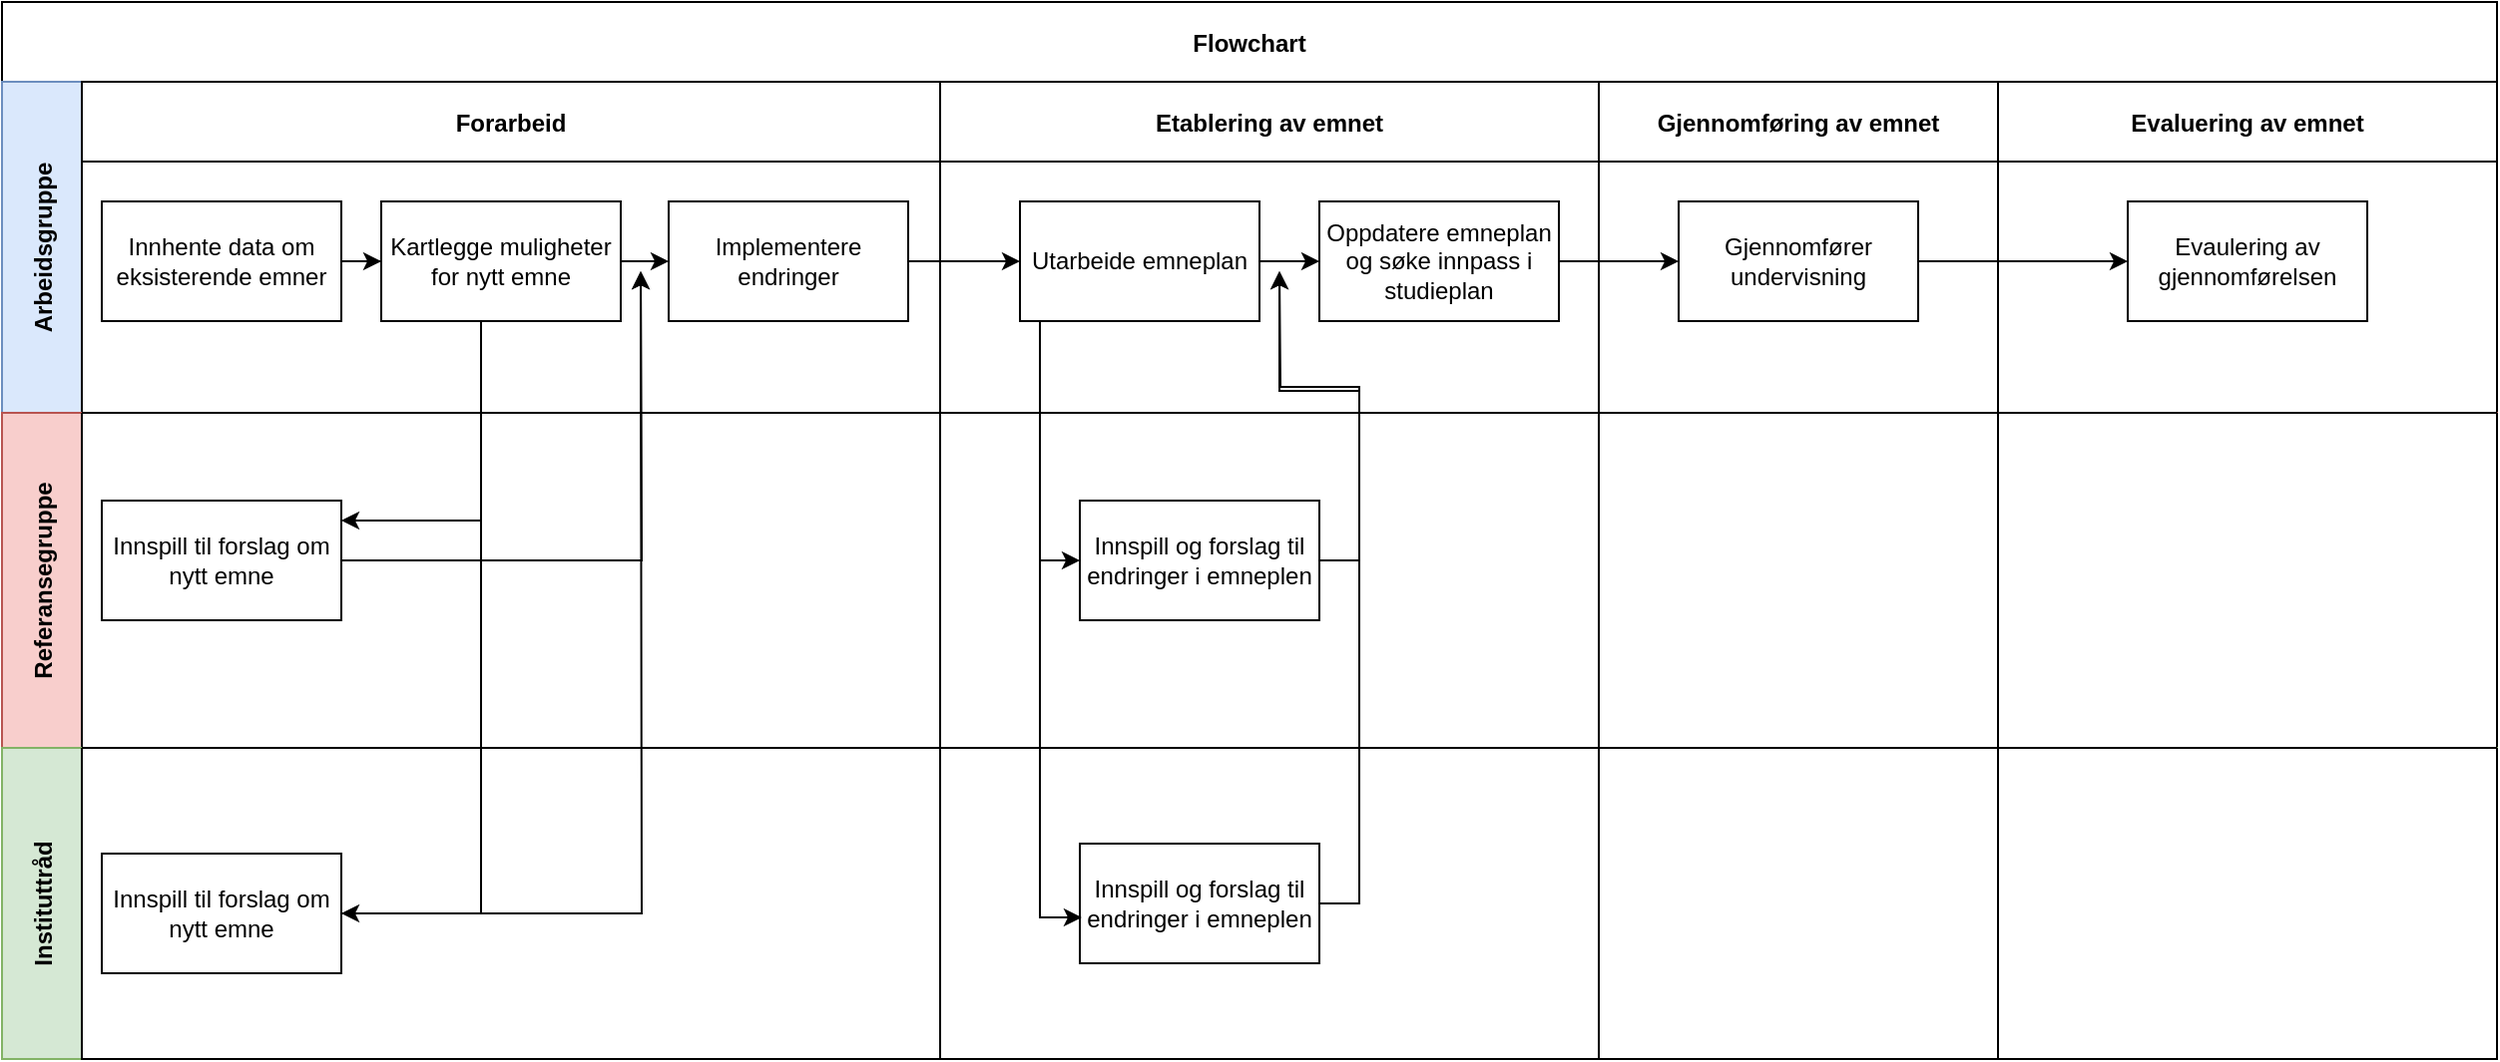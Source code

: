 <mxfile version="14.9.3" type="github">
  <diagram id="VqdJjphPVSq2Udl7x3P3" name="Page-1">
    <mxGraphModel dx="1422" dy="762" grid="1" gridSize="10" guides="1" tooltips="1" connect="1" arrows="1" fold="1" page="1" pageScale="1" pageWidth="827" pageHeight="1169" math="0" shadow="0">
      <root>
        <mxCell id="0" />
        <mxCell id="1" parent="0" />
        <mxCell id="_rNKC_Dzp_AstTdINph1-44" value="Flowchart" style="shape=table;childLayout=tableLayout;rowLines=0;columnLines=0;startSize=40;collapsible=0;recursiveResize=0;expand=0;pointerEvents=0;fontStyle=1" parent="1" vertex="1">
          <mxGeometry x="80" y="55" width="1250" height="530" as="geometry" />
        </mxCell>
        <mxCell id="_rNKC_Dzp_AstTdINph1-45" value="Arbeidsgruppe" style="swimlane;horizontal=0;points=[[0,0.5],[1,0.5]];portConstraint=eastwest;startSize=40;collapsible=0;recursiveResize=0;expand=0;pointerEvents=0;fillColor=#dae8fc;strokeColor=#6c8ebf;" parent="_rNKC_Dzp_AstTdINph1-44" vertex="1">
          <mxGeometry y="40" width="1250" height="166" as="geometry" />
        </mxCell>
        <mxCell id="_rNKC_Dzp_AstTdINph1-46" value="Forarbeid" style="swimlane;connectable=0;startSize=40;collapsible=0;recursiveResize=0;expand=0;pointerEvents=0;" parent="_rNKC_Dzp_AstTdINph1-45" vertex="1">
          <mxGeometry x="40" width="430" height="166" as="geometry" />
        </mxCell>
        <mxCell id="_rNKC_Dzp_AstTdINph1-64" style="edgeStyle=orthogonalEdgeStyle;rounded=0;orthogonalLoop=1;jettySize=auto;html=1;entryX=0;entryY=0.5;entryDx=0;entryDy=0;" parent="_rNKC_Dzp_AstTdINph1-46" source="_rNKC_Dzp_AstTdINph1-60" target="_rNKC_Dzp_AstTdINph1-62" edge="1">
          <mxGeometry relative="1" as="geometry" />
        </mxCell>
        <mxCell id="_rNKC_Dzp_AstTdINph1-60" value="Innhente data om eksisterende emner" style="rounded=0;whiteSpace=wrap;html=1;" parent="_rNKC_Dzp_AstTdINph1-46" vertex="1">
          <mxGeometry x="10" y="60" width="120" height="60" as="geometry" />
        </mxCell>
        <mxCell id="F4DgGvDCZBvtidA0wW8w-1" style="edgeStyle=orthogonalEdgeStyle;rounded=0;orthogonalLoop=1;jettySize=auto;html=1;exitX=1;exitY=0.5;exitDx=0;exitDy=0;" edge="1" parent="_rNKC_Dzp_AstTdINph1-46" source="_rNKC_Dzp_AstTdINph1-62" target="-_hWJmwtXpYTukLHLi6D-7">
          <mxGeometry relative="1" as="geometry" />
        </mxCell>
        <mxCell id="_rNKC_Dzp_AstTdINph1-62" value="Kartlegge muligheter for nytt emne" style="rounded=0;whiteSpace=wrap;html=1;" parent="_rNKC_Dzp_AstTdINph1-46" vertex="1">
          <mxGeometry x="150" y="60" width="120" height="60" as="geometry" />
        </mxCell>
        <mxCell id="-_hWJmwtXpYTukLHLi6D-7" value="Implementere endringer" style="rounded=0;whiteSpace=wrap;html=1;" parent="_rNKC_Dzp_AstTdINph1-46" vertex="1">
          <mxGeometry x="294" y="60" width="120" height="60" as="geometry" />
        </mxCell>
        <mxCell id="_rNKC_Dzp_AstTdINph1-47" value="Etablering av emnet" style="swimlane;connectable=0;startSize=40;collapsible=0;recursiveResize=0;expand=0;pointerEvents=0;" parent="_rNKC_Dzp_AstTdINph1-45" vertex="1">
          <mxGeometry x="470" width="330" height="166" as="geometry" />
        </mxCell>
        <mxCell id="F4DgGvDCZBvtidA0wW8w-5" value="" style="edgeStyle=orthogonalEdgeStyle;rounded=0;orthogonalLoop=1;jettySize=auto;html=1;" edge="1" parent="_rNKC_Dzp_AstTdINph1-47" source="_rNKC_Dzp_AstTdINph1-71" target="-_hWJmwtXpYTukLHLi6D-15">
          <mxGeometry relative="1" as="geometry" />
        </mxCell>
        <mxCell id="_rNKC_Dzp_AstTdINph1-71" value="Utarbeide emneplan" style="rounded=0;whiteSpace=wrap;html=1;" parent="_rNKC_Dzp_AstTdINph1-47" vertex="1">
          <mxGeometry x="40" y="60" width="120" height="60" as="geometry" />
        </mxCell>
        <mxCell id="-_hWJmwtXpYTukLHLi6D-15" value="Oppdatere emneplan og søke innpass i studieplan" style="rounded=0;whiteSpace=wrap;html=1;" parent="_rNKC_Dzp_AstTdINph1-47" vertex="1">
          <mxGeometry x="190" y="60" width="120" height="60" as="geometry" />
        </mxCell>
        <mxCell id="_rNKC_Dzp_AstTdINph1-48" value="Gjennomføring av emnet" style="swimlane;connectable=0;startSize=40;collapsible=0;recursiveResize=0;expand=0;pointerEvents=0;" parent="_rNKC_Dzp_AstTdINph1-45" vertex="1">
          <mxGeometry x="800" width="200" height="166" as="geometry" />
        </mxCell>
        <mxCell id="_rNKC_Dzp_AstTdINph1-72" value="Gjennomfører undervisning" style="rounded=0;whiteSpace=wrap;html=1;" parent="_rNKC_Dzp_AstTdINph1-48" vertex="1">
          <mxGeometry x="40" y="60" width="120" height="60" as="geometry" />
        </mxCell>
        <mxCell id="_rNKC_Dzp_AstTdINph1-49" value="Evaluering av emnet" style="swimlane;connectable=0;startSize=40;collapsible=0;recursiveResize=0;expand=0;pointerEvents=0;" parent="_rNKC_Dzp_AstTdINph1-45" vertex="1">
          <mxGeometry x="1000" width="250" height="166" as="geometry" />
        </mxCell>
        <mxCell id="_rNKC_Dzp_AstTdINph1-73" value="Evaulering av gjennomførelsen" style="rounded=0;whiteSpace=wrap;html=1;" parent="_rNKC_Dzp_AstTdINph1-49" vertex="1">
          <mxGeometry x="65" y="60" width="120" height="60" as="geometry" />
        </mxCell>
        <mxCell id="-_hWJmwtXpYTukLHLi6D-2" style="edgeStyle=orthogonalEdgeStyle;rounded=0;orthogonalLoop=1;jettySize=auto;html=1;" parent="_rNKC_Dzp_AstTdINph1-45" source="_rNKC_Dzp_AstTdINph1-72" target="_rNKC_Dzp_AstTdINph1-73" edge="1">
          <mxGeometry relative="1" as="geometry" />
        </mxCell>
        <mxCell id="-_hWJmwtXpYTukLHLi6D-10" style="edgeStyle=orthogonalEdgeStyle;rounded=0;orthogonalLoop=1;jettySize=auto;html=1;entryX=0;entryY=0.5;entryDx=0;entryDy=0;" parent="_rNKC_Dzp_AstTdINph1-45" source="-_hWJmwtXpYTukLHLi6D-7" target="_rNKC_Dzp_AstTdINph1-71" edge="1">
          <mxGeometry relative="1" as="geometry" />
        </mxCell>
        <mxCell id="-_hWJmwtXpYTukLHLi6D-16" style="edgeStyle=orthogonalEdgeStyle;rounded=0;orthogonalLoop=1;jettySize=auto;html=1;" parent="_rNKC_Dzp_AstTdINph1-45" source="-_hWJmwtXpYTukLHLi6D-15" target="_rNKC_Dzp_AstTdINph1-72" edge="1">
          <mxGeometry relative="1" as="geometry" />
        </mxCell>
        <mxCell id="_rNKC_Dzp_AstTdINph1-50" value="Referansegruppe" style="swimlane;horizontal=0;points=[[0,0.5],[1,0.5]];portConstraint=eastwest;startSize=40;collapsible=0;recursiveResize=0;expand=0;pointerEvents=0;strokeColor=#b85450;fillColor=#F8CECC;" parent="_rNKC_Dzp_AstTdINph1-44" vertex="1">
          <mxGeometry y="206" width="1250" height="168" as="geometry" />
        </mxCell>
        <mxCell id="_rNKC_Dzp_AstTdINph1-51" value="" style="swimlane;connectable=0;startSize=0;collapsible=0;recursiveResize=0;expand=0;pointerEvents=0;gradientColor=#ffffff;fillColor=#000000;" parent="_rNKC_Dzp_AstTdINph1-50" vertex="1">
          <mxGeometry x="40" width="430" height="168" as="geometry" />
        </mxCell>
        <mxCell id="_rNKC_Dzp_AstTdINph1-65" value="Innspill til forslag om nytt emne" style="rounded=0;whiteSpace=wrap;html=1;" parent="_rNKC_Dzp_AstTdINph1-51" vertex="1">
          <mxGeometry x="10" y="44" width="120" height="60" as="geometry" />
        </mxCell>
        <mxCell id="_rNKC_Dzp_AstTdINph1-52" value="" style="swimlane;connectable=0;startSize=0;collapsible=0;recursiveResize=0;expand=0;pointerEvents=0;" parent="_rNKC_Dzp_AstTdINph1-50" vertex="1">
          <mxGeometry x="470" width="330" height="168" as="geometry" />
        </mxCell>
        <mxCell id="-_hWJmwtXpYTukLHLi6D-3" value="Innspill og forslag til endringer i emneplen" style="rounded=0;whiteSpace=wrap;html=1;" parent="_rNKC_Dzp_AstTdINph1-52" vertex="1">
          <mxGeometry x="70" y="44" width="120" height="60" as="geometry" />
        </mxCell>
        <mxCell id="_rNKC_Dzp_AstTdINph1-53" value="" style="swimlane;connectable=0;startSize=0;collapsible=0;recursiveResize=0;expand=0;pointerEvents=0;" parent="_rNKC_Dzp_AstTdINph1-50" vertex="1">
          <mxGeometry x="800" width="200" height="168" as="geometry" />
        </mxCell>
        <mxCell id="_rNKC_Dzp_AstTdINph1-54" value="" style="swimlane;connectable=0;startSize=0;collapsible=0;recursiveResize=0;expand=0;pointerEvents=0;" parent="_rNKC_Dzp_AstTdINph1-50" vertex="1">
          <mxGeometry x="1000" width="250" height="168" as="geometry" />
        </mxCell>
        <mxCell id="_rNKC_Dzp_AstTdINph1-55" value="Instituttråd" style="swimlane;horizontal=0;points=[[0,0.5],[1,0.5]];portConstraint=eastwest;startSize=40;collapsible=0;recursiveResize=0;expand=0;pointerEvents=0;fillColor=#d5e8d4;strokeColor=#82b366;" parent="_rNKC_Dzp_AstTdINph1-44" vertex="1">
          <mxGeometry y="374" width="1250" height="156" as="geometry" />
        </mxCell>
        <mxCell id="_rNKC_Dzp_AstTdINph1-56" value="" style="swimlane;connectable=0;startSize=0;collapsible=0;recursiveResize=0;expand=0;pointerEvents=0;" parent="_rNKC_Dzp_AstTdINph1-55" vertex="1">
          <mxGeometry x="40" width="430" height="156" as="geometry" />
        </mxCell>
        <mxCell id="_rNKC_Dzp_AstTdINph1-66" value="Innspill til forslag om nytt emne" style="rounded=0;whiteSpace=wrap;html=1;" parent="_rNKC_Dzp_AstTdINph1-56" vertex="1">
          <mxGeometry x="10" y="53" width="120" height="60" as="geometry" />
        </mxCell>
        <mxCell id="_rNKC_Dzp_AstTdINph1-57" value="" style="swimlane;connectable=0;startSize=0;collapsible=0;recursiveResize=0;expand=0;pointerEvents=0;" parent="_rNKC_Dzp_AstTdINph1-55" vertex="1">
          <mxGeometry x="470" width="330" height="156" as="geometry" />
        </mxCell>
        <mxCell id="-_hWJmwtXpYTukLHLi6D-4" value="Innspill og forslag til endringer i emneplen" style="rounded=0;whiteSpace=wrap;html=1;" parent="_rNKC_Dzp_AstTdINph1-57" vertex="1">
          <mxGeometry x="70" y="48" width="120" height="60" as="geometry" />
        </mxCell>
        <mxCell id="_rNKC_Dzp_AstTdINph1-58" value="" style="swimlane;connectable=0;startSize=0;collapsible=0;recursiveResize=0;expand=0;pointerEvents=0;" parent="_rNKC_Dzp_AstTdINph1-55" vertex="1">
          <mxGeometry x="800" width="200" height="156" as="geometry" />
        </mxCell>
        <mxCell id="_rNKC_Dzp_AstTdINph1-59" value="" style="swimlane;connectable=0;startSize=0;collapsible=0;recursiveResize=0;expand=0;pointerEvents=0;" parent="_rNKC_Dzp_AstTdINph1-55" vertex="1">
          <mxGeometry x="1000" width="250" height="156" as="geometry" />
        </mxCell>
        <mxCell id="_rNKC_Dzp_AstTdINph1-68" style="edgeStyle=orthogonalEdgeStyle;rounded=0;orthogonalLoop=1;jettySize=auto;html=1;" parent="_rNKC_Dzp_AstTdINph1-44" source="_rNKC_Dzp_AstTdINph1-62" target="_rNKC_Dzp_AstTdINph1-65" edge="1">
          <mxGeometry relative="1" as="geometry">
            <Array as="points">
              <mxPoint x="240" y="260" />
            </Array>
          </mxGeometry>
        </mxCell>
        <mxCell id="-_hWJmwtXpYTukLHLi6D-14" style="edgeStyle=orthogonalEdgeStyle;rounded=0;orthogonalLoop=1;jettySize=auto;html=1;" parent="_rNKC_Dzp_AstTdINph1-44" source="_rNKC_Dzp_AstTdINph1-62" target="_rNKC_Dzp_AstTdINph1-66" edge="1">
          <mxGeometry relative="1" as="geometry">
            <mxPoint x="250" y="445" as="targetPoint" />
            <Array as="points">
              <mxPoint x="240" y="457" />
            </Array>
          </mxGeometry>
        </mxCell>
        <mxCell id="F4DgGvDCZBvtidA0wW8w-8" style="edgeStyle=orthogonalEdgeStyle;rounded=0;orthogonalLoop=1;jettySize=auto;html=1;entryX=0;entryY=0.5;entryDx=0;entryDy=0;" edge="1" parent="_rNKC_Dzp_AstTdINph1-44" source="_rNKC_Dzp_AstTdINph1-71" target="-_hWJmwtXpYTukLHLi6D-3">
          <mxGeometry relative="1" as="geometry">
            <Array as="points">
              <mxPoint x="520" y="280" />
            </Array>
          </mxGeometry>
        </mxCell>
        <mxCell id="F4DgGvDCZBvtidA0wW8w-9" style="edgeStyle=orthogonalEdgeStyle;rounded=0;orthogonalLoop=1;jettySize=auto;html=1;exitX=0.5;exitY=1;exitDx=0;exitDy=0;entryX=0.008;entryY=0.617;entryDx=0;entryDy=0;entryPerimeter=0;" edge="1" parent="_rNKC_Dzp_AstTdINph1-44" source="_rNKC_Dzp_AstTdINph1-71" target="-_hWJmwtXpYTukLHLi6D-4">
          <mxGeometry relative="1" as="geometry">
            <Array as="points">
              <mxPoint x="520" y="160" />
              <mxPoint x="520" y="459" />
            </Array>
          </mxGeometry>
        </mxCell>
        <mxCell id="F4DgGvDCZBvtidA0wW8w-3" style="edgeStyle=orthogonalEdgeStyle;rounded=0;orthogonalLoop=1;jettySize=auto;html=1;exitX=1;exitY=0.5;exitDx=0;exitDy=0;" edge="1" parent="1" source="_rNKC_Dzp_AstTdINph1-66">
          <mxGeometry relative="1" as="geometry">
            <mxPoint x="400" y="190" as="targetPoint" />
          </mxGeometry>
        </mxCell>
        <mxCell id="F4DgGvDCZBvtidA0wW8w-4" style="edgeStyle=orthogonalEdgeStyle;rounded=0;orthogonalLoop=1;jettySize=auto;html=1;exitX=1;exitY=0.5;exitDx=0;exitDy=0;" edge="1" parent="1" source="_rNKC_Dzp_AstTdINph1-65">
          <mxGeometry relative="1" as="geometry">
            <mxPoint x="400" y="190" as="targetPoint" />
          </mxGeometry>
        </mxCell>
        <mxCell id="F4DgGvDCZBvtidA0wW8w-12" style="edgeStyle=orthogonalEdgeStyle;rounded=0;orthogonalLoop=1;jettySize=auto;html=1;exitX=1;exitY=0.5;exitDx=0;exitDy=0;" edge="1" parent="1" source="-_hWJmwtXpYTukLHLi6D-3">
          <mxGeometry relative="1" as="geometry">
            <mxPoint x="720" y="190" as="targetPoint" />
          </mxGeometry>
        </mxCell>
        <mxCell id="F4DgGvDCZBvtidA0wW8w-13" style="edgeStyle=orthogonalEdgeStyle;rounded=0;orthogonalLoop=1;jettySize=auto;html=1;exitX=1;exitY=0.5;exitDx=0;exitDy=0;" edge="1" parent="1" source="-_hWJmwtXpYTukLHLi6D-4">
          <mxGeometry relative="1" as="geometry">
            <mxPoint x="720" y="190" as="targetPoint" />
            <Array as="points">
              <mxPoint x="760" y="507" />
              <mxPoint x="760" y="250" />
              <mxPoint x="720" y="250" />
            </Array>
          </mxGeometry>
        </mxCell>
      </root>
    </mxGraphModel>
  </diagram>
</mxfile>
